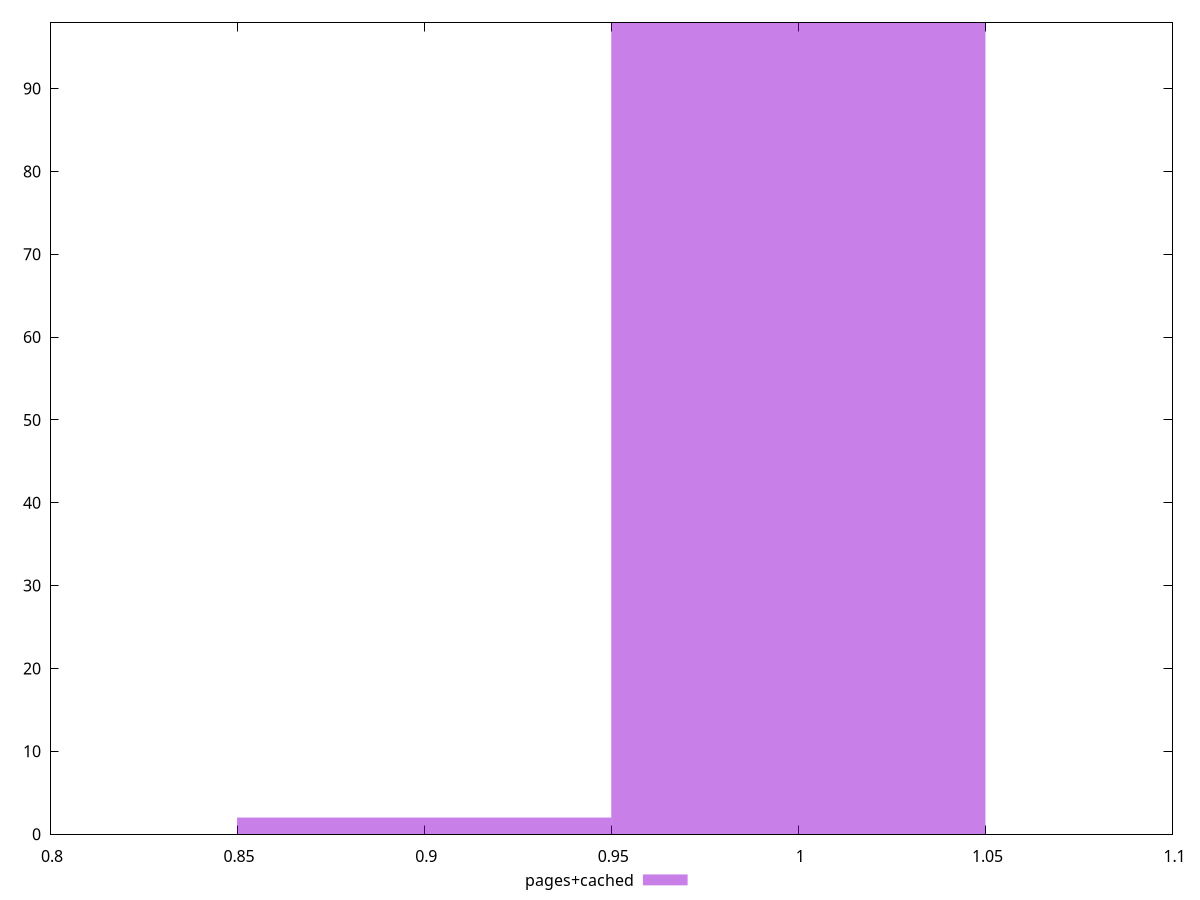 $_pagesCached <<EOF
0.9 2
1 98
EOF
set key outside below
set terminal pngcairo
set output "report_00005_2020-11-02T22-26-11.212Z/unminified-javascript/pages+cached//hist.png"
set yrange [0:98]
set boxwidth 0.1
set style fill transparent solid 0.5 noborder
plot $_pagesCached title "pages+cached" with boxes ,